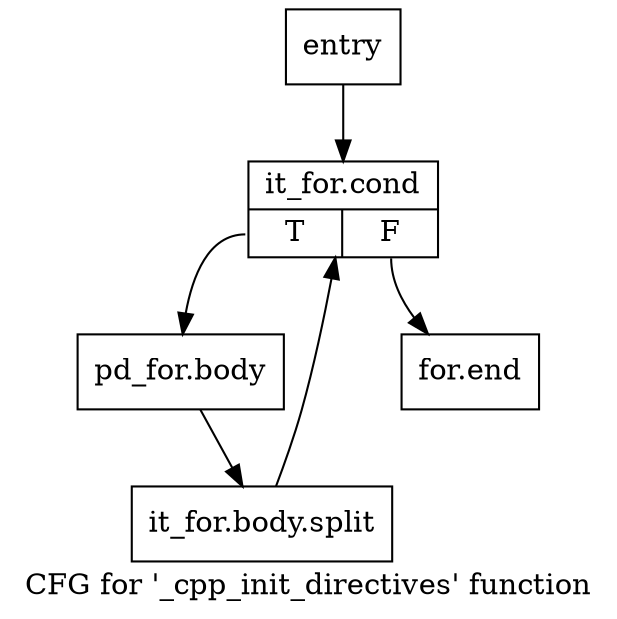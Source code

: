 digraph "CFG for '_cpp_init_directives' function" {
	label="CFG for '_cpp_init_directives' function";

	Node0x29cae70 [shape=record,label="{entry}"];
	Node0x29cae70 -> Node0x29caec0;
	Node0x29caec0 [shape=record,label="{it_for.cond|{<s0>T|<s1>F}}"];
	Node0x29caec0:s0 -> Node0x29caf10;
	Node0x29caec0:s1 -> Node0x29caf60;
	Node0x29caf10 [shape=record,label="{pd_for.body}"];
	Node0x29caf10 -> Node0xcdb3230;
	Node0xcdb3230 [shape=record,label="{it_for.body.split}"];
	Node0xcdb3230 -> Node0x29caec0;
	Node0x29caf60 [shape=record,label="{for.end}"];
}
